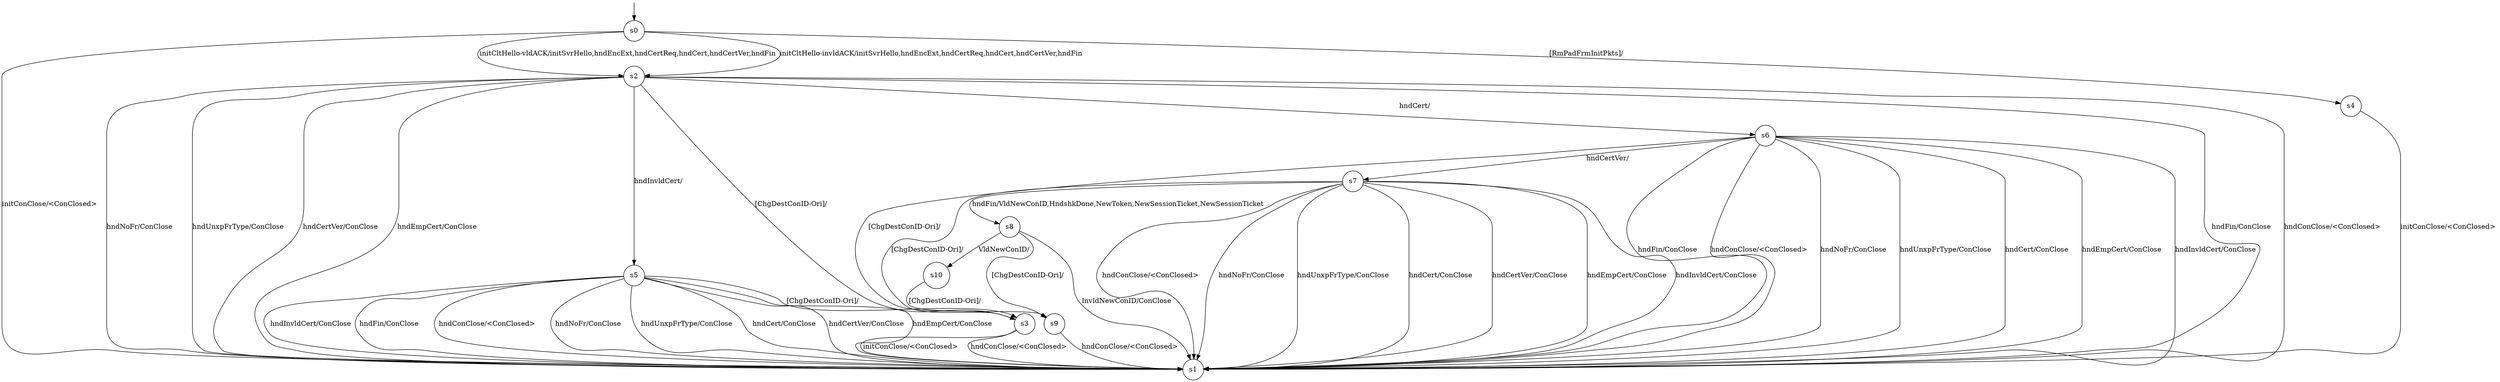 digraph g {

s0 [shape="circle" label="s0"];
s1 [shape="circle" label="s1"];
s2 [shape="circle" label="s2"];
s3 [shape="circle" label="s3"];
s4 [shape="circle" label="s4"];
s5 [shape="circle" label="s5"];
s6 [shape="circle" label="s6"];
s7 [shape="circle" label="s7"];
s8 [shape="circle" label="s8"];
s9 [shape="circle" label="s9"];
s10 [shape="circle" label="s10"];
s0 -> s1 [label="initConClose/<ConClosed> "];
s0 -> s2 [label="initCltHello-vldACK/initSvrHello,hndEncExt,hndCertReq,hndCert,hndCertVer,hndFin "];
s0 -> s2 [label="initCltHello-invldACK/initSvrHello,hndEncExt,hndCertReq,hndCert,hndCertVer,hndFin "];
s0 -> s4 [label="[RmPadFrmInitPkts]/ "];
s2 -> s1 [label="hndFin/ConClose "];
s2 -> s1 [label="hndConClose/<ConClosed> "];
s2 -> s1 [label="hndNoFr/ConClose "];
s2 -> s1 [label="hndUnxpFrType/ConClose "];
s2 -> s3 [label="[ChgDestConID-Ori]/ "];
s2 -> s6 [label="hndCert/ "];
s2 -> s1 [label="hndCertVer/ConClose "];
s2 -> s1 [label="hndEmpCert/ConClose "];
s2 -> s5 [label="hndInvldCert/ "];
s3 -> s1 [label="initConClose/<ConClosed> "];
s3 -> s1 [label="hndConClose/<ConClosed> "];
s4 -> s1 [label="initConClose/<ConClosed> "];
s5 -> s1 [label="hndFin/ConClose "];
s5 -> s1 [label="hndConClose/<ConClosed> "];
s5 -> s1 [label="hndNoFr/ConClose "];
s5 -> s1 [label="hndUnxpFrType/ConClose "];
s5 -> s3 [label="[ChgDestConID-Ori]/ "];
s5 -> s1 [label="hndCert/ConClose "];
s5 -> s1 [label="hndCertVer/ConClose "];
s5 -> s1 [label="hndEmpCert/ConClose "];
s5 -> s1 [label="hndInvldCert/ConClose "];
s6 -> s1 [label="hndFin/ConClose "];
s6 -> s1 [label="hndConClose/<ConClosed> "];
s6 -> s1 [label="hndNoFr/ConClose "];
s6 -> s1 [label="hndUnxpFrType/ConClose "];
s6 -> s3 [label="[ChgDestConID-Ori]/ "];
s6 -> s1 [label="hndCert/ConClose "];
s6 -> s7 [label="hndCertVer/ "];
s6 -> s1 [label="hndEmpCert/ConClose "];
s6 -> s1 [label="hndInvldCert/ConClose "];
s7 -> s8 [label="hndFin/VldNewConID,HndshkDone,NewToken,NewSessionTicket,NewSessionTicket "];
s7 -> s1 [label="hndConClose/<ConClosed> "];
s7 -> s1 [label="hndNoFr/ConClose "];
s7 -> s1 [label="hndUnxpFrType/ConClose "];
s7 -> s3 [label="[ChgDestConID-Ori]/ "];
s7 -> s1 [label="hndCert/ConClose "];
s7 -> s1 [label="hndCertVer/ConClose "];
s7 -> s1 [label="hndEmpCert/ConClose "];
s7 -> s1 [label="hndInvldCert/ConClose "];
s8 -> s10 [label="VldNewConID/ "];
s8 -> s1 [label="InvldNewConID/ConClose "];
s8 -> s9 [label="[ChgDestConID-Ori]/ "];
s9 -> s1 [label="hndConClose/<ConClosed> "];
s10 -> s9 [label="[ChgDestConID-Ori]/ "];

__start0 [label="" shape="none" width="0" height="0"];
__start0 -> s0;

}
